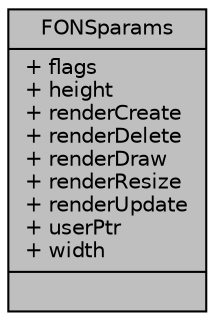 digraph "FONSparams"
{
  edge [fontname="Helvetica",fontsize="10",labelfontname="Helvetica",labelfontsize="10"];
  node [fontname="Helvetica",fontsize="10",shape=record];
  Node1 [label="{FONSparams\n|+ flags\l+ height\l+ renderCreate\l+ renderDelete\l+ renderDraw\l+ renderResize\l+ renderUpdate\l+ userPtr\l+ width\l|}",height=0.2,width=0.4,color="black", fillcolor="grey75", style="filled", fontcolor="black"];
}
